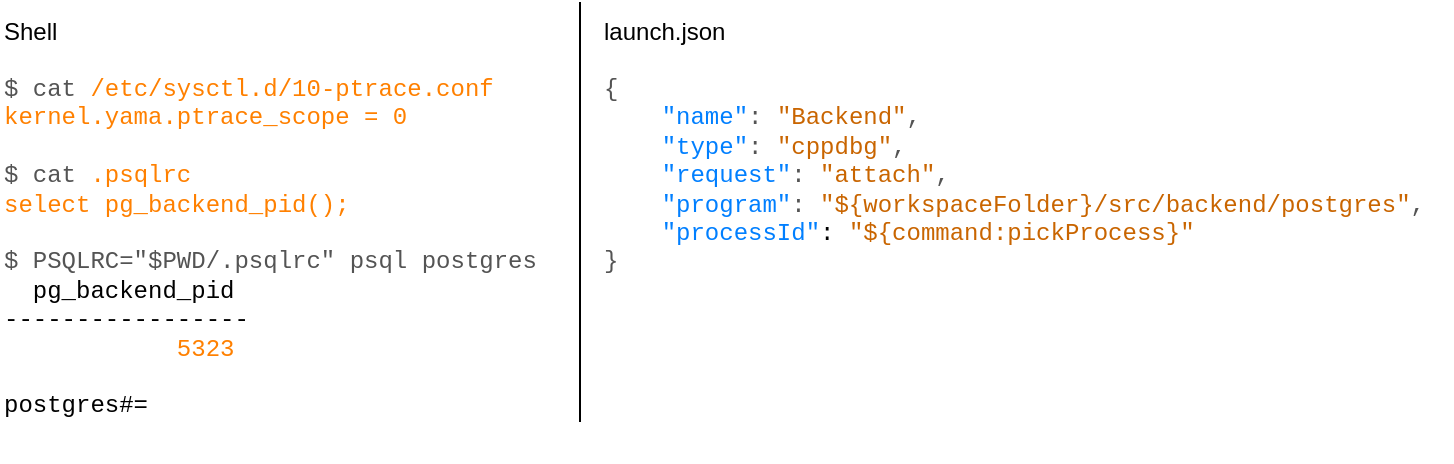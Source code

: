 <mxfile version="24.7.5">
  <diagram name="Страница — 1" id="-7iinr9FQo9lgZhA_vXO">
    <mxGraphModel dx="367" dy="394" grid="1" gridSize="10" guides="1" tooltips="1" connect="1" arrows="1" fold="1" page="1" pageScale="1" pageWidth="827" pageHeight="1169" math="0" shadow="0">
      <root>
        <mxCell id="0" />
        <mxCell id="1" parent="0" />
        <mxCell id="To64jtl__Oc4jpR3MfXC-1" value="&lt;font color=&quot;#545454&quot;&gt;$ cat&lt;/font&gt; &lt;font color=&quot;#ff8000&quot;&gt;/etc/sysctl.d/10-ptrace.conf&lt;/font&gt;&lt;div&gt;&lt;font color=&quot;#ff8000&quot;&gt;kernel.yama.ptrace_scope = 0&lt;br&gt;&lt;/font&gt;&lt;/div&gt;&lt;div&gt;&lt;br&gt;&lt;/div&gt;&lt;div&gt;&lt;font color=&quot;#545454&quot;&gt;$ cat&lt;/font&gt; &lt;font color=&quot;#ff8000&quot;&gt;.psqlrc&lt;/font&gt;&lt;/div&gt;&lt;div&gt;&lt;font color=&quot;#ff8000&quot;&gt;select pg_backend_pid();&lt;/font&gt;&lt;/div&gt;&lt;div&gt;&lt;br&gt;&lt;/div&gt;&lt;div&gt;&lt;font color=&quot;#545454&quot;&gt;$ PSQLRC=&quot;$PWD/.psqlrc&quot; psql postgres&lt;/font&gt;&lt;/div&gt;&lt;div&gt;&amp;nbsp; pg_backend_pid&lt;/div&gt;&lt;div&gt;-----------------&lt;/div&gt;&lt;div&gt;&amp;nbsp; &amp;nbsp; &amp;nbsp; &amp;nbsp; &amp;nbsp; &amp;nbsp; &lt;font color=&quot;#ff8000&quot;&gt;5323&lt;/font&gt;&amp;nbsp;&lt;/div&gt;&lt;div&gt;&lt;br&gt;&lt;/div&gt;&lt;div&gt;postgres#=&amp;nbsp;&lt;/div&gt;" style="text;html=1;align=left;verticalAlign=top;whiteSpace=wrap;rounded=0;fontFamily=Courier New;" vertex="1" parent="1">
          <mxGeometry x="60" y="290" width="280" height="200" as="geometry" />
        </mxCell>
        <mxCell id="To64jtl__Oc4jpR3MfXC-2" value="&lt;font color=&quot;#545454&quot;&gt;{&lt;/font&gt;&lt;div&gt;&amp;nbsp; &amp;nbsp; &lt;font color=&quot;#007fff&quot;&gt;&quot;name&quot;&lt;/font&gt;&lt;font color=&quot;#545454&quot;&gt;:&lt;/font&gt; &lt;font color=&quot;#c96500&quot;&gt;&quot;Backend&quot;&lt;/font&gt;&lt;font color=&quot;#545454&quot;&gt;,&lt;/font&gt;&lt;/div&gt;&lt;div&gt;&amp;nbsp; &amp;nbsp; &lt;font color=&quot;#007fff&quot;&gt;&quot;type&quot;&lt;/font&gt;&lt;font color=&quot;#545454&quot;&gt;:&lt;/font&gt; &lt;font color=&quot;#c96500&quot;&gt;&quot;cppdbg&quot;&lt;/font&gt;&lt;font color=&quot;#545454&quot;&gt;,&lt;/font&gt;&lt;/div&gt;&lt;div&gt;&amp;nbsp; &amp;nbsp; &lt;font color=&quot;#007fff&quot;&gt;&quot;request&quot;&lt;/font&gt;&lt;font color=&quot;#545454&quot;&gt;:&lt;/font&gt; &lt;font color=&quot;#c96500&quot;&gt;&quot;attach&quot;&lt;/font&gt;&lt;font color=&quot;#545454&quot;&gt;,&lt;/font&gt;&lt;/div&gt;&lt;div&gt;&amp;nbsp; &amp;nbsp; &lt;font color=&quot;#007fff&quot;&gt;&quot;program&quot;&lt;/font&gt;&lt;font color=&quot;#545454&quot;&gt;:&lt;/font&gt; &lt;font color=&quot;#c96500&quot;&gt;&quot;${workspaceFolder}/src/backend/postgres&quot;&lt;/font&gt;&lt;font color=&quot;#545454&quot;&gt;,&lt;/font&gt;&lt;/div&gt;&lt;div&gt;&amp;nbsp; &amp;nbsp; &lt;font color=&quot;#007fff&quot;&gt;&quot;processId&quot;&lt;/font&gt;: &lt;font color=&quot;#c96500&quot;&gt;&quot;${command:pickProcess}&quot;&lt;/font&gt;&lt;br&gt;&lt;div&gt;&lt;div&gt;&lt;font color=&quot;#545454&quot;&gt;}&lt;/font&gt;&lt;/div&gt;&lt;/div&gt;&lt;/div&gt;" style="text;html=1;align=left;verticalAlign=top;whiteSpace=wrap;rounded=0;fontFamily=Courier New;" vertex="1" parent="1">
          <mxGeometry x="360" y="290" width="426" height="200" as="geometry" />
        </mxCell>
        <mxCell id="To64jtl__Oc4jpR3MfXC-4" value="Shell" style="text;html=1;align=left;verticalAlign=middle;whiteSpace=wrap;rounded=0;" vertex="1" parent="1">
          <mxGeometry x="60" y="260" width="60" height="30" as="geometry" />
        </mxCell>
        <mxCell id="To64jtl__Oc4jpR3MfXC-5" value="launch.json" style="text;html=1;align=left;verticalAlign=middle;whiteSpace=wrap;rounded=0;" vertex="1" parent="1">
          <mxGeometry x="360" y="260" width="70" height="30" as="geometry" />
        </mxCell>
        <mxCell id="To64jtl__Oc4jpR3MfXC-6" value="" style="endArrow=none;html=1;rounded=0;" edge="1" parent="1">
          <mxGeometry width="50" height="50" relative="1" as="geometry">
            <mxPoint x="350" y="470" as="sourcePoint" />
            <mxPoint x="350" y="260" as="targetPoint" />
          </mxGeometry>
        </mxCell>
      </root>
    </mxGraphModel>
  </diagram>
</mxfile>
